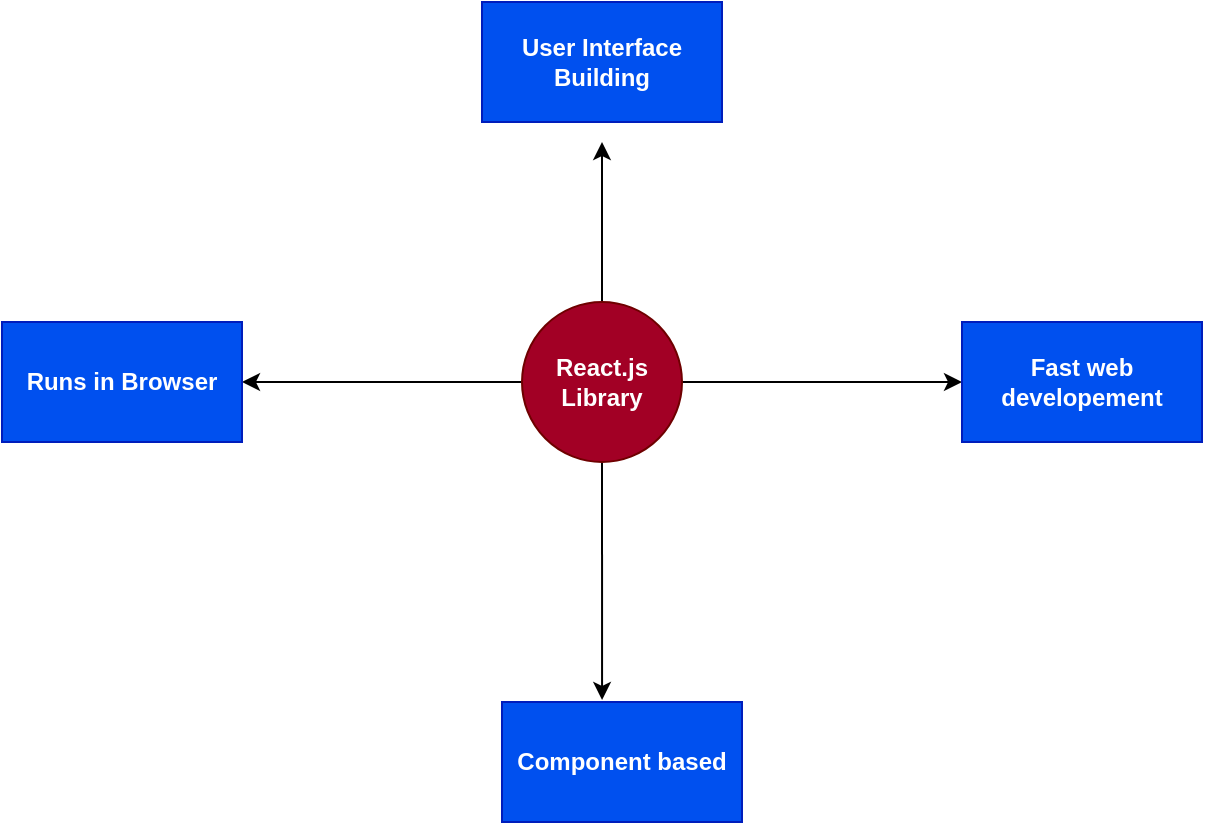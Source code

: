 <mxfile version="15.4.0" type="device" pages="13"><diagram id="KDd0pbdruwwjRHQ05ugI" name="Page-1"><mxGraphModel dx="1106" dy="807" grid="1" gridSize="10" guides="1" tooltips="1" connect="1" arrows="1" fold="1" page="1" pageScale="1" pageWidth="827" pageHeight="1169" math="0" shadow="0"><root><mxCell id="0"/><mxCell id="1" parent="0"/><mxCell id="zeAsCe_XEkBsMMPo-KfV-1" value="&lt;b&gt;User Interface Building&lt;/b&gt;" style="rounded=0;whiteSpace=wrap;html=1;fillColor=#0050ef;strokeColor=#001DBC;fontColor=#ffffff;" parent="1" vertex="1"><mxGeometry x="260" y="130" width="120" height="60" as="geometry"/></mxCell><mxCell id="zeAsCe_XEkBsMMPo-KfV-6" style="edgeStyle=orthogonalEdgeStyle;rounded=0;orthogonalLoop=1;jettySize=auto;html=1;" parent="1" source="zeAsCe_XEkBsMMPo-KfV-2" edge="1"><mxGeometry relative="1" as="geometry"><mxPoint x="320" y="200" as="targetPoint"/></mxGeometry></mxCell><mxCell id="zeAsCe_XEkBsMMPo-KfV-8" style="edgeStyle=orthogonalEdgeStyle;rounded=0;orthogonalLoop=1;jettySize=auto;html=1;entryX=0.417;entryY=-0.017;entryDx=0;entryDy=0;entryPerimeter=0;" parent="1" source="zeAsCe_XEkBsMMPo-KfV-2" target="zeAsCe_XEkBsMMPo-KfV-4" edge="1"><mxGeometry relative="1" as="geometry"/></mxCell><mxCell id="zeAsCe_XEkBsMMPo-KfV-11" style="edgeStyle=orthogonalEdgeStyle;rounded=0;orthogonalLoop=1;jettySize=auto;html=1;entryX=1;entryY=0.5;entryDx=0;entryDy=0;" parent="1" source="zeAsCe_XEkBsMMPo-KfV-2" target="zeAsCe_XEkBsMMPo-KfV-5" edge="1"><mxGeometry relative="1" as="geometry"/></mxCell><mxCell id="zeAsCe_XEkBsMMPo-KfV-12" style="edgeStyle=orthogonalEdgeStyle;rounded=0;orthogonalLoop=1;jettySize=auto;html=1;entryX=0;entryY=0.5;entryDx=0;entryDy=0;" parent="1" source="zeAsCe_XEkBsMMPo-KfV-2" target="zeAsCe_XEkBsMMPo-KfV-3" edge="1"><mxGeometry relative="1" as="geometry"/></mxCell><mxCell id="zeAsCe_XEkBsMMPo-KfV-2" value="&lt;b&gt;React.js&lt;br&gt;Library&lt;/b&gt;" style="ellipse;whiteSpace=wrap;html=1;aspect=fixed;fillColor=#a20025;strokeColor=#6F0000;fontColor=#ffffff;" parent="1" vertex="1"><mxGeometry x="280" y="280" width="80" height="80" as="geometry"/></mxCell><mxCell id="zeAsCe_XEkBsMMPo-KfV-3" value="&lt;b&gt;Fast web developement&lt;/b&gt;" style="rounded=0;whiteSpace=wrap;html=1;fillColor=#0050ef;strokeColor=#001DBC;fontColor=#ffffff;" parent="1" vertex="1"><mxGeometry x="500" y="290" width="120" height="60" as="geometry"/></mxCell><mxCell id="zeAsCe_XEkBsMMPo-KfV-4" value="&lt;b&gt;Component based&lt;/b&gt;" style="rounded=0;whiteSpace=wrap;html=1;fillColor=#0050ef;strokeColor=#001DBC;fontColor=#ffffff;" parent="1" vertex="1"><mxGeometry x="270" y="480" width="120" height="60" as="geometry"/></mxCell><mxCell id="zeAsCe_XEkBsMMPo-KfV-5" value="&lt;b&gt;Runs in Browser&lt;/b&gt;" style="rounded=0;whiteSpace=wrap;html=1;fillColor=#0050ef;strokeColor=#001DBC;fontColor=#ffffff;" parent="1" vertex="1"><mxGeometry x="20" y="290" width="120" height="60" as="geometry"/></mxCell></root></mxGraphModel></diagram><diagram id="pUK0narLMAM2C-4yJ4_q" name="Page-2"><mxGraphModel dx="1933" dy="820" grid="1" gridSize="10" guides="1" tooltips="1" connect="1" arrows="1" fold="1" page="1" pageScale="1" pageWidth="827" pageHeight="1169" math="0" shadow="0"><root><mxCell id="XUAqyrLT5LOT-2_FLUO2-0"/><mxCell id="XUAqyrLT5LOT-2_FLUO2-1" parent="XUAqyrLT5LOT-2_FLUO2-0"/><mxCell id="XUAqyrLT5LOT-2_FLUO2-7" style="edgeStyle=orthogonalEdgeStyle;rounded=0;orthogonalLoop=1;jettySize=auto;html=1;" parent="XUAqyrLT5LOT-2_FLUO2-1" source="XUAqyrLT5LOT-2_FLUO2-2" edge="1"><mxGeometry relative="1" as="geometry"><mxPoint x="250" y="230" as="targetPoint"/></mxGeometry></mxCell><mxCell id="XUAqyrLT5LOT-2_FLUO2-2" value="React Component" style="ellipse;whiteSpace=wrap;html=1;aspect=fixed;fillColor=#a20025;strokeColor=#6F0000;fontColor=#ffffff;" parent="XUAqyrLT5LOT-2_FLUO2-1" vertex="1"><mxGeometry x="90" y="190" width="80" height="80" as="geometry"/></mxCell><mxCell id="XUAqyrLT5LOT-2_FLUO2-3" value="Reusable Code" style="rounded=0;whiteSpace=wrap;html=1;fillColor=#0050ef;strokeColor=#001DBC;fontColor=#ffffff;" parent="XUAqyrLT5LOT-2_FLUO2-1" vertex="1"><mxGeometry x="260" y="130" width="120" height="60" as="geometry"/></mxCell><mxCell id="XUAqyrLT5LOT-2_FLUO2-4" value="Easy to Debug and manage" style="rounded=0;whiteSpace=wrap;html=1;fillColor=#0050ef;strokeColor=#001DBC;fontColor=#ffffff;" parent="XUAqyrLT5LOT-2_FLUO2-1" vertex="1"><mxGeometry x="260" y="250" width="120" height="60" as="geometry"/></mxCell><mxCell id="XUAqyrLT5LOT-2_FLUO2-6" value="One component for one task" style="rounded=0;whiteSpace=wrap;html=1;fillColor=#0050ef;strokeColor=#001DBC;fontColor=#ffffff;" parent="XUAqyrLT5LOT-2_FLUO2-1" vertex="1"><mxGeometry x="260" y="190" width="120" height="60" as="geometry"/></mxCell><mxCell id="XUAqyrLT5LOT-2_FLUO2-8" value="&lt;font style=&quot;font-size: 16px&quot;&gt;&lt;b&gt;Components ?&lt;/b&gt;&lt;/font&gt;" style="text;html=1;align=center;verticalAlign=middle;resizable=0;points=[];autosize=1;" parent="XUAqyrLT5LOT-2_FLUO2-1" vertex="1"><mxGeometry x="335" y="370" width="130" height="20" as="geometry"/></mxCell><mxCell id="XUAqyrLT5LOT-2_FLUO2-10" value="" style="rounded=0;whiteSpace=wrap;html=1;fillColor=#f5f5f5;strokeColor=#666666;fontColor=#333333;" parent="XUAqyrLT5LOT-2_FLUO2-1" vertex="1"><mxGeometry x="120" y="410" width="580" height="320" as="geometry"/></mxCell><mxCell id="XUAqyrLT5LOT-2_FLUO2-11" value="Header Component" style="rounded=0;whiteSpace=wrap;html=1;fillColor=#a20025;strokeColor=#6F0000;fontColor=#ffffff;" parent="XUAqyrLT5LOT-2_FLUO2-1" vertex="1"><mxGeometry x="130" y="430" width="560" height="30" as="geometry"/></mxCell><mxCell id="XUAqyrLT5LOT-2_FLUO2-12" value="Side Bar Component" style="rounded=0;whiteSpace=wrap;html=1;fillColor=#0050ef;strokeColor=#001DBC;fontColor=#ffffff;" parent="XUAqyrLT5LOT-2_FLUO2-1" vertex="1"><mxGeometry x="130" y="480" width="70" height="170" as="geometry"/></mxCell><mxCell id="XUAqyrLT5LOT-2_FLUO2-13" value="Footer Component" style="rounded=0;whiteSpace=wrap;html=1;fillColor=#a20025;strokeColor=#6F0000;fontColor=#ffffff;" parent="XUAqyrLT5LOT-2_FLUO2-1" vertex="1"><mxGeometry x="130" y="670" width="560" height="40" as="geometry"/></mxCell><mxCell id="e4VjsDc1kXuFMKEbWE5w-0" value="Content Component" style="rounded=0;whiteSpace=wrap;html=1;fillColor=#0050ef;strokeColor=#001DBC;fontColor=#ffffff;" parent="XUAqyrLT5LOT-2_FLUO2-1" vertex="1"><mxGeometry x="220" y="480" width="470" height="170" as="geometry"/></mxCell><mxCell id="e4VjsDc1kXuFMKEbWE5w-3" style="edgeStyle=orthogonalEdgeStyle;rounded=0;orthogonalLoop=1;jettySize=auto;html=1;" parent="XUAqyrLT5LOT-2_FLUO2-1" source="e4VjsDc1kXuFMKEbWE5w-1" edge="1"><mxGeometry relative="1" as="geometry"><mxPoint x="110" y="470" as="targetPoint"/></mxGeometry></mxCell><mxCell id="e4VjsDc1kXuFMKEbWE5w-1" value="Web Page" style="text;html=1;align=center;verticalAlign=middle;resizable=0;points=[];autosize=1;" parent="XUAqyrLT5LOT-2_FLUO2-1" vertex="1"><mxGeometry x="-5" y="460" width="70" height="20" as="geometry"/></mxCell></root></mxGraphModel></diagram><diagram id="r05Rn20q4bxLSeCNrBZf" name="Page-3"><mxGraphModel dx="1106" dy="820" grid="1" gridSize="10" guides="1" tooltips="1" connect="1" arrows="1" fold="1" page="1" pageScale="1" pageWidth="827" pageHeight="1169" math="0" shadow="0"><root><mxCell id="8u3eZvPJsnnSgI_h0a88-0"/><mxCell id="8u3eZvPJsnnSgI_h0a88-1" parent="8u3eZvPJsnnSgI_h0a88-0"/><mxCell id="8u3eZvPJsnnSgI_h0a88-7" style="edgeStyle=orthogonalEdgeStyle;rounded=0;orthogonalLoop=1;jettySize=auto;html=1;entryX=0.056;entryY=0;entryDx=0;entryDy=0;entryPerimeter=0;" parent="8u3eZvPJsnnSgI_h0a88-1" source="8u3eZvPJsnnSgI_h0a88-2" target="8u3eZvPJsnnSgI_h0a88-5" edge="1"><mxGeometry relative="1" as="geometry"/></mxCell><mxCell id="8u3eZvPJsnnSgI_h0a88-2" value="Person&lt;br&gt;Name: MAX&lt;br&gt;AGE: 28" style="rounded=0;whiteSpace=wrap;html=1;fillColor=#0050ef;strokeColor=#001DBC;fontColor=#ffffff;" parent="8u3eZvPJsnnSgI_h0a88-1" vertex="1"><mxGeometry x="120" y="190" width="120" height="60" as="geometry"/></mxCell><mxCell id="8u3eZvPJsnnSgI_h0a88-8" style="edgeStyle=orthogonalEdgeStyle;rounded=0;orthogonalLoop=1;jettySize=auto;html=1;entryX=0.372;entryY=-0.033;entryDx=0;entryDy=0;entryPerimeter=0;" parent="8u3eZvPJsnnSgI_h0a88-1" source="8u3eZvPJsnnSgI_h0a88-3" target="8u3eZvPJsnnSgI_h0a88-5" edge="1"><mxGeometry relative="1" as="geometry"/></mxCell><mxCell id="8u3eZvPJsnnSgI_h0a88-3" value="Person&lt;br&gt;Name: MANU&lt;br&gt;AGE: 29" style="rounded=0;whiteSpace=wrap;html=1;fillColor=#0050ef;strokeColor=#001DBC;fontColor=#ffffff;" parent="8u3eZvPJsnnSgI_h0a88-1" vertex="1"><mxGeometry x="330" y="190" width="120" height="60" as="geometry"/></mxCell><mxCell id="8u3eZvPJsnnSgI_h0a88-9" style="edgeStyle=orthogonalEdgeStyle;rounded=0;orthogonalLoop=1;jettySize=auto;html=1;entryX=1;entryY=0.75;entryDx=0;entryDy=0;" parent="8u3eZvPJsnnSgI_h0a88-1" source="8u3eZvPJsnnSgI_h0a88-4" target="8u3eZvPJsnnSgI_h0a88-5" edge="1"><mxGeometry relative="1" as="geometry"/></mxCell><mxCell id="8u3eZvPJsnnSgI_h0a88-4" value="Person&lt;br&gt;Name: MIN&lt;br&gt;AGE: 30" style="rounded=0;whiteSpace=wrap;html=1;fillColor=#0050ef;strokeColor=#001DBC;fontColor=#ffffff;" parent="8u3eZvPJsnnSgI_h0a88-1" vertex="1"><mxGeometry x="520" y="190" width="120" height="60" as="geometry"/></mxCell><mxCell id="8u3eZvPJsnnSgI_h0a88-5" value="&lt;p style=&quot;margin: 0px ; margin-top: 6px ; text-align: center&quot;&gt;&lt;b&gt;Component&lt;/b&gt;&lt;/p&gt;&lt;hr&gt;&lt;p style=&quot;margin: 0px ; margin-left: 8px&quot;&gt;+ Name&lt;br&gt;+ AGE&lt;/p&gt;" style="align=left;overflow=fill;html=1;dropTarget=0;fillColor=#f8cecc;strokeColor=#b85450;" parent="8u3eZvPJsnnSgI_h0a88-1" vertex="1"><mxGeometry x="280" y="390" width="180" height="90" as="geometry"/></mxCell><mxCell id="8u3eZvPJsnnSgI_h0a88-6" value="" style="shape=component;jettyWidth=8;jettyHeight=4;" parent="8u3eZvPJsnnSgI_h0a88-5" vertex="1"><mxGeometry x="1" width="20" height="20" relative="1" as="geometry"><mxPoint x="-24" y="4" as="offset"/></mxGeometry></mxCell><mxCell id="8u3eZvPJsnnSgI_h0a88-10" value="&lt;font style=&quot;font-size: 14px&quot;&gt;In HTML we have to write multiple line of code to create muplitple person UI.&lt;br&gt;&amp;nbsp;Through React UI component it will be reusable and less code.&lt;/font&gt;" style="text;html=1;align=center;verticalAlign=middle;resizable=0;points=[];autosize=1;" parent="8u3eZvPJsnnSgI_h0a88-1" vertex="1"><mxGeometry x="95" y="555" width="490" height="40" as="geometry"/></mxCell></root></mxGraphModel></diagram><diagram id="a7ZG35o_TB2_f8VSrs4b" name="Page-4"><mxGraphModel dx="1106" dy="820" grid="1" gridSize="10" guides="1" tooltips="1" connect="1" arrows="1" fold="1" page="1" pageScale="1" pageWidth="827" pageHeight="1169" math="0" shadow="0"><root><mxCell id="of6Kod8Cfn58fdlFaGx6-0"/><mxCell id="of6Kod8Cfn58fdlFaGx6-1" parent="of6Kod8Cfn58fdlFaGx6-0"/><mxCell id="l07Qa2oL3CRKX9nVdB1W-0" value="&lt;font style=&quot;font-size: 20px&quot;&gt;&lt;b&gt;Why React ?&lt;/b&gt;&lt;/font&gt;" style="text;html=1;align=center;verticalAlign=middle;resizable=0;points=[];autosize=1;" parent="of6Kod8Cfn58fdlFaGx6-1" vertex="1"><mxGeometry x="140" y="130" width="140" height="20" as="geometry"/></mxCell><mxCell id="l07Qa2oL3CRKX9nVdB1W-1" value="&lt;font style=&quot;font-size: 15px&quot;&gt;UI State becomes hard to handle in basic javascript in a large application&lt;/font&gt;" style="rounded=0;whiteSpace=wrap;html=1;fillColor=#0050ef;strokeColor=#001DBC;fontColor=#ffffff;" parent="of6Kod8Cfn58fdlFaGx6-1" vertex="1"><mxGeometry x="130" y="210" width="550" height="60" as="geometry"/></mxCell><mxCell id="l07Qa2oL3CRKX9nVdB1W-2" value="&lt;span style=&quot;font-size: 15px&quot;&gt;Focus on business logic, not on preventing the app from exploding. larger community&lt;/span&gt;" style="rounded=0;whiteSpace=wrap;html=1;fillColor=#0050ef;strokeColor=#001DBC;fontColor=#ffffff;" parent="of6Kod8Cfn58fdlFaGx6-1" vertex="1"><mxGeometry x="130" y="340" width="550" height="60" as="geometry"/></mxCell><mxCell id="l07Qa2oL3CRKX9nVdB1W-3" value="&lt;span style=&quot;font-size: 15px&quot;&gt;Better Performance, active community and huge ecosystem&amp;nbsp;&lt;/span&gt;" style="rounded=0;whiteSpace=wrap;html=1;fillColor=#0050ef;strokeColor=#001DBC;fontColor=#ffffff;" parent="of6Kod8Cfn58fdlFaGx6-1" vertex="1"><mxGeometry x="130" y="470" width="550" height="60" as="geometry"/></mxCell></root></mxGraphModel></diagram><diagram id="cCVR7R8A9_1zX2K4dpQP" name="Page-5"><mxGraphModel dx="1106" dy="820" grid="1" gridSize="10" guides="1" tooltips="1" connect="1" arrows="1" fold="1" page="1" pageScale="1" pageWidth="827" pageHeight="1169" math="0" shadow="0"><root><mxCell id="W7CgnZYt0yB2dMhbttIr-0"/><mxCell id="W7CgnZYt0yB2dMhbttIr-1" parent="W7CgnZYt0yB2dMhbttIr-0"/><mxCell id="W7CgnZYt0yB2dMhbttIr-10" style="edgeStyle=orthogonalEdgeStyle;rounded=0;orthogonalLoop=1;jettySize=auto;html=1;" parent="W7CgnZYt0yB2dMhbttIr-1" source="W7CgnZYt0yB2dMhbttIr-2" edge="1"><mxGeometry relative="1" as="geometry"><mxPoint x="240" y="190" as="targetPoint"/></mxGeometry></mxCell><mxCell id="W7CgnZYt0yB2dMhbttIr-2" value="Getting Started" style="ellipse;whiteSpace=wrap;html=1;fillColor=#0050ef;strokeColor=#001DBC;fontColor=#ffffff;" parent="W7CgnZYt0yB2dMhbttIr-1" vertex="1"><mxGeometry x="70" y="150" width="120" height="80" as="geometry"/></mxCell><mxCell id="W7CgnZYt0yB2dMhbttIr-11" style="edgeStyle=orthogonalEdgeStyle;rounded=0;orthogonalLoop=1;jettySize=auto;html=1;" parent="W7CgnZYt0yB2dMhbttIr-1" source="W7CgnZYt0yB2dMhbttIr-3" edge="1"><mxGeometry relative="1" as="geometry"><mxPoint x="410" y="190" as="targetPoint"/></mxGeometry></mxCell><mxCell id="W7CgnZYt0yB2dMhbttIr-3" value="The Basics" style="ellipse;whiteSpace=wrap;html=1;fillColor=#0050ef;strokeColor=#001DBC;fontColor=#ffffff;" parent="W7CgnZYt0yB2dMhbttIr-1" vertex="1"><mxGeometry x="250" y="150" width="120" height="80" as="geometry"/></mxCell><mxCell id="W7CgnZYt0yB2dMhbttIr-12" style="edgeStyle=orthogonalEdgeStyle;rounded=0;orthogonalLoop=1;jettySize=auto;html=1;entryX=0;entryY=0.5;entryDx=0;entryDy=0;" parent="W7CgnZYt0yB2dMhbttIr-1" source="W7CgnZYt0yB2dMhbttIr-4" target="W7CgnZYt0yB2dMhbttIr-5" edge="1"><mxGeometry relative="1" as="geometry"/></mxCell><mxCell id="W7CgnZYt0yB2dMhbttIr-4" value="Debugging" style="ellipse;whiteSpace=wrap;html=1;fillColor=#0050ef;strokeColor=#001DBC;fontColor=#ffffff;" parent="W7CgnZYt0yB2dMhbttIr-1" vertex="1"><mxGeometry x="414" y="150" width="120" height="80" as="geometry"/></mxCell><mxCell id="W7CgnZYt0yB2dMhbttIr-13" style="edgeStyle=orthogonalEdgeStyle;rounded=0;orthogonalLoop=1;jettySize=auto;html=1;entryX=0.408;entryY=-0.037;entryDx=0;entryDy=0;entryPerimeter=0;" parent="W7CgnZYt0yB2dMhbttIr-1" source="W7CgnZYt0yB2dMhbttIr-5" target="W7CgnZYt0yB2dMhbttIr-6" edge="1"><mxGeometry relative="1" as="geometry"/></mxCell><mxCell id="W7CgnZYt0yB2dMhbttIr-5" value="Styling" style="ellipse;whiteSpace=wrap;html=1;fillColor=#0050ef;strokeColor=#001DBC;fontColor=#ffffff;" parent="W7CgnZYt0yB2dMhbttIr-1" vertex="1"><mxGeometry x="570" y="150" width="120" height="80" as="geometry"/></mxCell><mxCell id="W7CgnZYt0yB2dMhbttIr-14" style="edgeStyle=orthogonalEdgeStyle;rounded=0;orthogonalLoop=1;jettySize=auto;html=1;entryX=0.983;entryY=0.375;entryDx=0;entryDy=0;entryPerimeter=0;" parent="W7CgnZYt0yB2dMhbttIr-1" source="W7CgnZYt0yB2dMhbttIr-6" target="W7CgnZYt0yB2dMhbttIr-7" edge="1"><mxGeometry relative="1" as="geometry"/></mxCell><mxCell id="W7CgnZYt0yB2dMhbttIr-6" value="Component deep diving (communication)" style="ellipse;whiteSpace=wrap;html=1;fillColor=#0050ef;strokeColor=#001DBC;fontColor=#ffffff;" parent="W7CgnZYt0yB2dMhbttIr-1" vertex="1"><mxGeometry x="580" y="300" width="120" height="80" as="geometry"/></mxCell><mxCell id="W7CgnZYt0yB2dMhbttIr-15" style="edgeStyle=orthogonalEdgeStyle;rounded=0;orthogonalLoop=1;jettySize=auto;html=1;entryX=1;entryY=0.5;entryDx=0;entryDy=0;" parent="W7CgnZYt0yB2dMhbttIr-1" source="W7CgnZYt0yB2dMhbttIr-7" target="W7CgnZYt0yB2dMhbttIr-8" edge="1"><mxGeometry relative="1" as="geometry"/></mxCell><mxCell id="W7CgnZYt0yB2dMhbttIr-7" value="HTTP Requests" style="ellipse;whiteSpace=wrap;html=1;fillColor=#0050ef;strokeColor=#001DBC;fontColor=#ffffff;" parent="W7CgnZYt0yB2dMhbttIr-1" vertex="1"><mxGeometry x="410" y="310" width="120" height="80" as="geometry"/></mxCell><mxCell id="W7CgnZYt0yB2dMhbttIr-18" style="edgeStyle=orthogonalEdgeStyle;rounded=0;orthogonalLoop=1;jettySize=auto;html=1;entryX=1;entryY=0.5;entryDx=0;entryDy=0;" parent="W7CgnZYt0yB2dMhbttIr-1" source="W7CgnZYt0yB2dMhbttIr-8" target="W7CgnZYt0yB2dMhbttIr-9" edge="1"><mxGeometry relative="1" as="geometry"/></mxCell><mxCell id="W7CgnZYt0yB2dMhbttIr-8" value="Routing" style="ellipse;whiteSpace=wrap;html=1;fillColor=#0050ef;strokeColor=#001DBC;fontColor=#ffffff;" parent="W7CgnZYt0yB2dMhbttIr-1" vertex="1"><mxGeometry x="250" y="310" width="120" height="80" as="geometry"/></mxCell><mxCell id="W7CgnZYt0yB2dMhbttIr-20" style="edgeStyle=orthogonalEdgeStyle;rounded=0;orthogonalLoop=1;jettySize=auto;html=1;entryX=0.5;entryY=0;entryDx=0;entryDy=0;" parent="W7CgnZYt0yB2dMhbttIr-1" source="W7CgnZYt0yB2dMhbttIr-9" target="W7CgnZYt0yB2dMhbttIr-19" edge="1"><mxGeometry relative="1" as="geometry"/></mxCell><mxCell id="W7CgnZYt0yB2dMhbttIr-9" value="Forms and validations" style="ellipse;whiteSpace=wrap;html=1;fillColor=#0050ef;strokeColor=#001DBC;fontColor=#ffffff;" parent="W7CgnZYt0yB2dMhbttIr-1" vertex="1"><mxGeometry x="40" y="310" width="150" height="80" as="geometry"/></mxCell><mxCell id="W7CgnZYt0yB2dMhbttIr-17" value="&lt;b&gt;&lt;font style=&quot;font-size: 20px&quot;&gt;React Training Concept&lt;/font&gt;&lt;/b&gt;" style="text;html=1;align=center;verticalAlign=middle;resizable=0;points=[];autosize=1;" parent="W7CgnZYt0yB2dMhbttIr-1" vertex="1"><mxGeometry x="190" y="50" width="240" height="20" as="geometry"/></mxCell><mxCell id="W7CgnZYt0yB2dMhbttIr-19" value="Redux" style="ellipse;whiteSpace=wrap;html=1;fillColor=#0050ef;strokeColor=#001DBC;fontColor=#ffffff;" parent="W7CgnZYt0yB2dMhbttIr-1" vertex="1"><mxGeometry x="55" y="430" width="120" height="80" as="geometry"/></mxCell></root></mxGraphModel></diagram><diagram id="mQrCY7R7o-yKQwIr9ZrS" name="Page-6"><mxGraphModel dx="1106" dy="820" grid="1" gridSize="10" guides="1" tooltips="1" connect="1" arrows="1" fold="1" page="1" pageScale="1" pageWidth="827" pageHeight="1169" math="0" shadow="0"><root><mxCell id="JOhiKDjEPDl6JDenvD0W-0"/><mxCell id="JOhiKDjEPDl6JDenvD0W-1" parent="JOhiKDjEPDl6JDenvD0W-0"/><mxCell id="JOhiKDjEPDl6JDenvD0W-10" style="edgeStyle=orthogonalEdgeStyle;rounded=0;orthogonalLoop=1;jettySize=auto;html=1;" edge="1" parent="JOhiKDjEPDl6JDenvD0W-1" source="JOhiKDjEPDl6JDenvD0W-2"><mxGeometry relative="1" as="geometry"><mxPoint x="180" y="550" as="targetPoint"/></mxGeometry></mxCell><mxCell id="JOhiKDjEPDl6JDenvD0W-2" value="Next Gen Concepts" style="rounded=0;whiteSpace=wrap;html=1;fillColor=#0050ef;strokeColor=#001DBC;fontColor=#ffffff;" vertex="1" parent="JOhiKDjEPDl6JDenvD0W-1"><mxGeometry x="100" y="80" width="160" height="60" as="geometry"/></mxCell><mxCell id="JOhiKDjEPDl6JDenvD0W-3" value="Module - Import and export" style="rounded=0;whiteSpace=wrap;html=1;fillColor=#0050ef;strokeColor=#001DBC;fontColor=#ffffff;" vertex="1" parent="JOhiKDjEPDl6JDenvD0W-1"><mxGeometry x="200" y="170" width="290" height="30" as="geometry"/></mxCell><mxCell id="JOhiKDjEPDl6JDenvD0W-4" value="Let and Const" style="rounded=0;whiteSpace=wrap;html=1;fillColor=#0050ef;strokeColor=#001DBC;fontColor=#ffffff;" vertex="1" parent="JOhiKDjEPDl6JDenvD0W-1"><mxGeometry x="200" y="220" width="290" height="30" as="geometry"/></mxCell><mxCell id="JOhiKDjEPDl6JDenvD0W-5" value="Arrow Function" style="rounded=0;whiteSpace=wrap;html=1;fillColor=#0050ef;strokeColor=#001DBC;fontColor=#ffffff;" vertex="1" parent="JOhiKDjEPDl6JDenvD0W-1"><mxGeometry x="200" y="270" width="290" height="30" as="geometry"/></mxCell><mxCell id="JOhiKDjEPDl6JDenvD0W-6" value="Classes" style="rounded=0;whiteSpace=wrap;html=1;fillColor=#0050ef;strokeColor=#001DBC;fontColor=#ffffff;" vertex="1" parent="JOhiKDjEPDl6JDenvD0W-1"><mxGeometry x="200" y="330" width="290" height="30" as="geometry"/></mxCell><mxCell id="JOhiKDjEPDl6JDenvD0W-7" value="Spread and Rest Operators - ..." style="rounded=0;whiteSpace=wrap;html=1;fillColor=#0050ef;strokeColor=#001DBC;fontColor=#ffffff;" vertex="1" parent="JOhiKDjEPDl6JDenvD0W-1"><mxGeometry x="200" y="390" width="290" height="30" as="geometry"/></mxCell><mxCell id="JOhiKDjEPDl6JDenvD0W-8" value="Destructuring" style="rounded=0;whiteSpace=wrap;html=1;fillColor=#0050ef;strokeColor=#001DBC;fontColor=#ffffff;" vertex="1" parent="JOhiKDjEPDl6JDenvD0W-1"><mxGeometry x="200" y="440" width="290" height="30" as="geometry"/></mxCell><mxCell id="JOhiKDjEPDl6JDenvD0W-9" value="Reference and primitive data types" style="rounded=0;whiteSpace=wrap;html=1;fillColor=#0050ef;strokeColor=#001DBC;fontColor=#ffffff;" vertex="1" parent="JOhiKDjEPDl6JDenvD0W-1"><mxGeometry x="200" y="500" width="290" height="30" as="geometry"/></mxCell></root></mxGraphModel></diagram><diagram id="MNB2ht7cfMTMhWWLPCLf" name="Page-7"><mxGraphModel dx="1106" dy="820" grid="1" gridSize="10" guides="1" tooltips="1" connect="1" arrows="1" fold="1" page="1" pageScale="1" pageWidth="827" pageHeight="1169" math="0" shadow="0"><root><mxCell id="wLMW-IBoBCFxHCGCjfjl-0"/><mxCell id="wLMW-IBoBCFxHCGCjfjl-1" parent="wLMW-IBoBCFxHCGCjfjl-0"/><mxCell id="wLMW-IBoBCFxHCGCjfjl-2" value="&lt;font style=&quot;font-size: 17px&quot;&gt;&lt;b&gt;Build Workflow&lt;/b&gt;&lt;/font&gt;" style="rounded=0;whiteSpace=wrap;html=1;fillColor=#a20025;strokeColor=#6F0000;fontColor=#ffffff;" vertex="1" parent="wLMW-IBoBCFxHCGCjfjl-1"><mxGeometry x="220" y="80" width="330" height="60" as="geometry"/></mxCell><mxCell id="wLMW-IBoBCFxHCGCjfjl-3" value="Why ?" style="rounded=0;whiteSpace=wrap;html=1;direction=south;fillColor=#008a00;strokeColor=#005700;fontColor=#ffffff;" vertex="1" parent="wLMW-IBoBCFxHCGCjfjl-1"><mxGeometry x="160" y="170" width="60" height="170" as="geometry"/></mxCell><mxCell id="wLMW-IBoBCFxHCGCjfjl-4" value="How ?" style="rounded=0;whiteSpace=wrap;html=1;direction=south;fillColor=#0050ef;strokeColor=#001DBC;fontColor=#ffffff;" vertex="1" parent="wLMW-IBoBCFxHCGCjfjl-1"><mxGeometry x="160" y="350" width="60" height="240" as="geometry"/></mxCell><mxCell id="wLMW-IBoBCFxHCGCjfjl-5" value="Optimizing Code" style="rounded=0;whiteSpace=wrap;html=1;fillColor=#008a00;strokeColor=#005700;fontColor=#ffffff;" vertex="1" parent="wLMW-IBoBCFxHCGCjfjl-1"><mxGeometry x="240" y="170" width="400" height="40" as="geometry"/></mxCell><mxCell id="wLMW-IBoBCFxHCGCjfjl-6" value="Using Next gen Features" style="rounded=0;whiteSpace=wrap;html=1;fillColor=#008a00;strokeColor=#005700;fontColor=#ffffff;" vertex="1" parent="wLMW-IBoBCFxHCGCjfjl-1"><mxGeometry x="240" y="235" width="400" height="40" as="geometry"/></mxCell><mxCell id="wLMW-IBoBCFxHCGCjfjl-7" value="More productivity" style="rounded=0;whiteSpace=wrap;html=1;fillColor=#008a00;strokeColor=#005700;fontColor=#ffffff;" vertex="1" parent="wLMW-IBoBCFxHCGCjfjl-1"><mxGeometry x="240" y="300" width="400" height="40" as="geometry"/></mxCell><mxCell id="wLMW-IBoBCFxHCGCjfjl-8" value="Use Dependency management tool - NPM" style="rounded=0;whiteSpace=wrap;html=1;fillColor=#0050ef;strokeColor=#001DBC;fontColor=#ffffff;" vertex="1" parent="wLMW-IBoBCFxHCGCjfjl-1"><mxGeometry x="240" y="360" width="400" height="40" as="geometry"/></mxCell><mxCell id="wLMW-IBoBCFxHCGCjfjl-9" value="Bundler tool - webpack" style="rounded=0;whiteSpace=wrap;html=1;fillColor=#0050ef;strokeColor=#001DBC;fontColor=#ffffff;" vertex="1" parent="wLMW-IBoBCFxHCGCjfjl-1"><mxGeometry x="240" y="420" width="400" height="40" as="geometry"/></mxCell><mxCell id="wLMW-IBoBCFxHCGCjfjl-10" value="Use compiler - for next gen features support - Babel" style="rounded=0;whiteSpace=wrap;html=1;fillColor=#0050ef;strokeColor=#001DBC;fontColor=#ffffff;" vertex="1" parent="wLMW-IBoBCFxHCGCjfjl-1"><mxGeometry x="240" y="480" width="400" height="40" as="geometry"/></mxCell><mxCell id="wLMW-IBoBCFxHCGCjfjl-11" value="Use a development server" style="rounded=0;whiteSpace=wrap;html=1;fillColor=#0050ef;strokeColor=#001DBC;fontColor=#ffffff;" vertex="1" parent="wLMW-IBoBCFxHCGCjfjl-1"><mxGeometry x="240" y="540" width="400" height="40" as="geometry"/></mxCell></root></mxGraphModel></diagram><diagram id="7DccmS_arnDqLX-5EBRY" name="Page-8"><mxGraphModel dx="1106" dy="820" grid="1" gridSize="10" guides="1" tooltips="1" connect="1" arrows="1" fold="1" page="1" pageScale="1" pageWidth="827" pageHeight="1169" math="0" shadow="0"><root><mxCell id="0VbHTbM4akenwumBfNoD-0"/><mxCell id="0VbHTbM4akenwumBfNoD-1" parent="0VbHTbM4akenwumBfNoD-0"/><mxCell id="0VbHTbM4akenwumBfNoD-2" value="&lt;font style=&quot;font-size: 16px&quot;&gt;Create React App - create-react-app&amp;nbsp;&lt;/font&gt;" style="rounded=0;whiteSpace=wrap;html=1;fillColor=#0050ef;strokeColor=#001DBC;fontColor=#ffffff;" parent="0VbHTbM4akenwumBfNoD-1" vertex="1"><mxGeometry x="120" y="130" width="390" height="60" as="geometry"/></mxCell><mxCell id="0VbHTbM4akenwumBfNoD-3" value="&lt;font style=&quot;font-size: 16px&quot;&gt;Folder Structure&lt;/font&gt;" style="rounded=0;whiteSpace=wrap;html=1;fillColor=#0050ef;strokeColor=#001DBC;fontColor=#ffffff;" parent="0VbHTbM4akenwumBfNoD-1" vertex="1"><mxGeometry x="120" y="230" width="390" height="60" as="geometry"/></mxCell><mxCell id="0VbHTbM4akenwumBfNoD-4" value="&lt;font style=&quot;font-size: 16px&quot;&gt;Components Basics&lt;/font&gt;" style="rounded=0;whiteSpace=wrap;html=1;fillColor=#0050ef;strokeColor=#001DBC;fontColor=#ffffff;" parent="0VbHTbM4akenwumBfNoD-1" vertex="1"><mxGeometry x="120" y="340" width="390" height="60" as="geometry"/></mxCell><mxCell id="0VbHTbM4akenwumBfNoD-5" value="&lt;font style=&quot;font-size: 16px&quot;&gt;JSX&amp;nbsp; - Compile code to React.createElement()&lt;/font&gt;" style="rounded=0;whiteSpace=wrap;html=1;fillColor=#0050ef;strokeColor=#001DBC;fontColor=#ffffff;" parent="0VbHTbM4akenwumBfNoD-1" vertex="1"><mxGeometry x="120" y="450" width="390" height="60" as="geometry"/></mxCell><mxCell id="0VbHTbM4akenwumBfNoD-6" value="&lt;font style=&quot;font-size: 16px&quot;&gt;JSX -Restriction &lt;br&gt;Should have single root element&lt;br&gt;Can not use reserved word like class&lt;br&gt;&lt;/font&gt;" style="rounded=0;whiteSpace=wrap;html=1;fillColor=#0050ef;strokeColor=#001DBC;fontColor=#ffffff;" parent="0VbHTbM4akenwumBfNoD-1" vertex="1"><mxGeometry x="120" y="550" width="390" height="80" as="geometry"/></mxCell></root></mxGraphModel></diagram><diagram id="xfKF3s3Q-H1BmYRfF85i" name="Page-9"><mxGraphModel dx="1106" dy="820" grid="1" gridSize="10" guides="1" tooltips="1" connect="1" arrows="1" fold="1" page="1" pageScale="1" pageWidth="827" pageHeight="1169" math="0" shadow="0"><root><mxCell id="4YAP66TQZ98oFSCEydAs-0"/><mxCell id="4YAP66TQZ98oFSCEydAs-1" parent="4YAP66TQZ98oFSCEydAs-0"/><mxCell id="4YAP66TQZ98oFSCEydAs-5" style="edgeStyle=orthogonalEdgeStyle;rounded=0;orthogonalLoop=1;jettySize=auto;html=1;" parent="4YAP66TQZ98oFSCEydAs-1" source="4YAP66TQZ98oFSCEydAs-2" edge="1"><mxGeometry relative="1" as="geometry"><mxPoint x="260" y="200" as="targetPoint"/><Array as="points"><mxPoint x="370" y="170"/><mxPoint x="260" y="170"/></Array></mxGeometry></mxCell><mxCell id="4YAP66TQZ98oFSCEydAs-6" style="edgeStyle=orthogonalEdgeStyle;rounded=0;orthogonalLoop=1;jettySize=auto;html=1;" parent="4YAP66TQZ98oFSCEydAs-1" source="4YAP66TQZ98oFSCEydAs-2" edge="1"><mxGeometry relative="1" as="geometry"><mxPoint x="490" y="200" as="targetPoint"/></mxGeometry></mxCell><mxCell id="4YAP66TQZ98oFSCEydAs-2" value="React Components" style="rounded=0;whiteSpace=wrap;html=1;fillColor=#a20025;strokeColor=#6F0000;fontColor=#ffffff;" parent="4YAP66TQZ98oFSCEydAs-1" vertex="1"><mxGeometry x="240" y="80" width="260" height="60" as="geometry"/></mxCell><mxCell id="4YAP66TQZ98oFSCEydAs-3" value="Functional Component&lt;br&gt;const Person = () =&amp;gt; {return ()}" style="rounded=0;whiteSpace=wrap;html=1;fillColor=#0050ef;strokeColor=#001DBC;fontColor=#ffffff;" parent="4YAP66TQZ98oFSCEydAs-1" vertex="1"><mxGeometry x="80" y="210" width="260" height="60" as="geometry"/></mxCell><mxCell id="4YAP66TQZ98oFSCEydAs-4" value="Class Component&lt;br&gt;class Person extends Component{}" style="rounded=0;whiteSpace=wrap;html=1;fillColor=#0050ef;strokeColor=#001DBC;fontColor=#ffffff;" parent="4YAP66TQZ98oFSCEydAs-1" vertex="1"><mxGeometry x="440" y="210" width="260" height="60" as="geometry"/></mxCell><mxCell id="4YAP66TQZ98oFSCEydAs-7" value="&lt;b&gt;props&lt;/b&gt; - pass data through attributes externally" style="rounded=0;whiteSpace=wrap;html=1;fillColor=#0050ef;strokeColor=#001DBC;fontColor=#ffffff;" parent="4YAP66TQZ98oFSCEydAs-1" vertex="1"><mxGeometry x="100" y="370" width="120" height="60" as="geometry"/></mxCell><mxCell id="4YAP66TQZ98oFSCEydAs-8" value="&lt;b&gt;state&lt;/b&gt; - used inside the component internally" style="rounded=0;whiteSpace=wrap;html=1;fillColor=#0050ef;strokeColor=#001DBC;fontColor=#ffffff;" parent="4YAP66TQZ98oFSCEydAs-1" vertex="1"><mxGeometry x="100" y="460" width="120" height="60" as="geometry"/></mxCell><mxCell id="k9h-qBhnd3A_kzK-JrJN-0" value="State Less component" style="rounded=0;whiteSpace=wrap;html=1;fillColor=#0050ef;strokeColor=#001DBC;fontColor=#ffffff;" vertex="1" parent="4YAP66TQZ98oFSCEydAs-1"><mxGeometry x="520" y="440" width="120" height="60" as="geometry"/></mxCell><mxCell id="k9h-qBhnd3A_kzK-JrJN-1" value="State Full component" style="rounded=0;whiteSpace=wrap;html=1;fillColor=#0050ef;strokeColor=#001DBC;fontColor=#ffffff;" vertex="1" parent="4YAP66TQZ98oFSCEydAs-1"><mxGeometry x="360" y="440" width="120" height="60" as="geometry"/></mxCell><mxCell id="k9h-qBhnd3A_kzK-JrJN-2" value="React Components" style="rounded=0;whiteSpace=wrap;html=1;fillColor=#a20025;strokeColor=#6F0000;fontColor=#ffffff;" vertex="1" parent="4YAP66TQZ98oFSCEydAs-1"><mxGeometry x="360" y="370" width="280" height="60" as="geometry"/></mxCell></root></mxGraphModel></diagram><diagram id="TBs3T4cbUGt5l-boYqni" name="Page-10"><mxGraphModel dx="1106" dy="820" grid="1" gridSize="10" guides="1" tooltips="1" connect="1" arrows="1" fold="1" page="1" pageScale="1" pageWidth="827" pageHeight="1169" math="0" shadow="0"><root><mxCell id="zfmLt_X6zxoX64vFCJty-0"/><mxCell id="zfmLt_X6zxoX64vFCJty-1" parent="zfmLt_X6zxoX64vFCJty-0"/><mxCell id="zfmLt_X6zxoX64vFCJty-5" style="edgeStyle=orthogonalEdgeStyle;rounded=0;orthogonalLoop=1;jettySize=auto;html=1;" parent="zfmLt_X6zxoX64vFCJty-1" source="zfmLt_X6zxoX64vFCJty-2" edge="1"><mxGeometry relative="1" as="geometry"><mxPoint x="160" y="210" as="targetPoint"/></mxGeometry></mxCell><mxCell id="zfmLt_X6zxoX64vFCJty-6" style="edgeStyle=orthogonalEdgeStyle;rounded=0;orthogonalLoop=1;jettySize=auto;html=1;" parent="zfmLt_X6zxoX64vFCJty-1" source="zfmLt_X6zxoX64vFCJty-2" edge="1"><mxGeometry relative="1" as="geometry"><mxPoint x="630" y="210" as="targetPoint"/></mxGeometry></mxCell><mxCell id="zfmLt_X6zxoX64vFCJty-2" value="State" style="rounded=0;whiteSpace=wrap;html=1;fillColor=#0050ef;strokeColor=#001DBC;fontColor=#ffffff;" parent="zfmLt_X6zxoX64vFCJty-1" vertex="1"><mxGeometry x="310" y="70" width="120" height="60" as="geometry"/></mxCell><mxCell id="zfmLt_X6zxoX64vFCJty-3" value="&lt;b&gt;Class compoenent&lt;/b&gt;&lt;br&gt;tradiional way&lt;br&gt;most of the exiting project uses class based component to work with state" style="rounded=0;whiteSpace=wrap;html=1;fillColor=#a20025;strokeColor=#6F0000;fontColor=#ffffff;" parent="zfmLt_X6zxoX64vFCJty-1" vertex="1"><mxGeometry x="40" y="220" width="290" height="140" as="geometry"/></mxCell><mxCell id="zfmLt_X6zxoX64vFCJty-4" value="&lt;b&gt;Funcational compoenent&lt;/b&gt;&lt;br&gt;you can work with state in new version of react library using react hooks&lt;br&gt;" style="rounded=0;whiteSpace=wrap;html=1;fillColor=#a20025;strokeColor=#6F0000;fontColor=#ffffff;" parent="zfmLt_X6zxoX64vFCJty-1" vertex="1"><mxGeometry x="380" y="220" width="510" height="140" as="geometry"/></mxCell><mxCell id="zfmLt_X6zxoX64vFCJty-7" value="&lt;b&gt;React Hooks: Some Public method provided by React to work with functional component. &lt;br&gt;like to use state in functional component&lt;/b&gt;" style="rounded=0;whiteSpace=wrap;html=1;fillColor=#0050ef;strokeColor=#001DBC;fontColor=#ffffff;" parent="zfmLt_X6zxoX64vFCJty-1" vertex="1"><mxGeometry x="125" y="450" width="655" height="60" as="geometry"/></mxCell></root></mxGraphModel></diagram><diagram id="zdGF4oRIhBcZsjvpYUJ9" name="Page-11"><mxGraphModel dx="1106" dy="820" grid="1" gridSize="10" guides="1" tooltips="1" connect="1" arrows="1" fold="1" page="1" pageScale="1" pageWidth="827" pageHeight="1169" math="0" shadow="0"><root><mxCell id="IF9Y8suzYRU_VMSZvR5H-0"/><mxCell id="IF9Y8suzYRU_VMSZvR5H-1" parent="IF9Y8suzYRU_VMSZvR5H-0"/><mxCell id="xSZlbZWAp7_wUMhhPrH1-6" style="edgeStyle=orthogonalEdgeStyle;rounded=0;orthogonalLoop=1;jettySize=auto;html=1;" edge="1" parent="IF9Y8suzYRU_VMSZvR5H-1" source="IF9Y8suzYRU_VMSZvR5H-2"><mxGeometry relative="1" as="geometry"><mxPoint x="140" y="160" as="targetPoint"/></mxGeometry></mxCell><mxCell id="xSZlbZWAp7_wUMhhPrH1-7" style="edgeStyle=orthogonalEdgeStyle;rounded=0;orthogonalLoop=1;jettySize=auto;html=1;" edge="1" parent="IF9Y8suzYRU_VMSZvR5H-1" source="IF9Y8suzYRU_VMSZvR5H-2"><mxGeometry relative="1" as="geometry"><mxPoint x="300" y="170" as="targetPoint"/></mxGeometry></mxCell><mxCell id="IF9Y8suzYRU_VMSZvR5H-2" value="Styling Component" style="rounded=0;whiteSpace=wrap;html=1;fillColor=#0050ef;strokeColor=#001DBC;fontColor=#ffffff;" parent="IF9Y8suzYRU_VMSZvR5H-1" vertex="1"><mxGeometry x="240" y="40" width="120" height="60" as="geometry"/></mxCell><mxCell id="xSZlbZWAp7_wUMhhPrH1-3" style="edgeStyle=orthogonalEdgeStyle;rounded=0;orthogonalLoop=1;jettySize=auto;html=1;" edge="1" parent="IF9Y8suzYRU_VMSZvR5H-1" source="IF9Y8suzYRU_VMSZvR5H-3"><mxGeometry relative="1" as="geometry"><mxPoint x="230" y="240" as="targetPoint"/></mxGeometry></mxCell><mxCell id="IF9Y8suzYRU_VMSZvR5H-3" value="Inline css - inline style&lt;br&gt;1. issue with sudo selectors, media queries&lt;br&gt;2. benifit, used for only the require component&lt;br&gt;scoped to component" style="rounded=0;whiteSpace=wrap;html=1;fillColor=#6a00ff;strokeColor=#3700CC;fontColor=#ffffff;" parent="IF9Y8suzYRU_VMSZvR5H-1" vertex="1"><mxGeometry x="60" y="175" width="120" height="130" as="geometry"/></mxCell><mxCell id="xSZlbZWAp7_wUMhhPrH1-4" style="edgeStyle=orthogonalEdgeStyle;rounded=0;orthogonalLoop=1;jettySize=auto;html=1;" edge="1" parent="IF9Y8suzYRU_VMSZvR5H-1" source="IF9Y8suzYRU_VMSZvR5H-4"><mxGeometry relative="1" as="geometry"><mxPoint x="430" y="237.5" as="targetPoint"/></mxGeometry></mxCell><mxCell id="IF9Y8suzYRU_VMSZvR5H-4" value="class css -&amp;nbsp;&lt;br&gt;1. we can use sudo selector and other effects&amp;nbsp;&lt;br&gt;2. issue - golbal css" style="rounded=0;whiteSpace=wrap;html=1;fillColor=#6a00ff;strokeColor=#3700CC;fontColor=#ffffff;" parent="IF9Y8suzYRU_VMSZvR5H-1" vertex="1"><mxGeometry x="240" y="175" width="150" height="125" as="geometry"/></mxCell><mxCell id="IF9Y8suzYRU_VMSZvR5H-6" value="&lt;b&gt;Radium&lt;/b&gt;&amp;nbsp;- third party module&lt;br&gt;Adding special effects like hover and media queries in inlline styles&lt;br&gt;benifit for local component based styles&lt;br&gt;we need to wrap render in styleroot compoenent for media queries and keyframes animations&lt;br&gt;scoped to component" style="rounded=0;whiteSpace=wrap;html=1;fillColor=#0050ef;strokeColor=#001DBC;fontColor=#ffffff;" parent="IF9Y8suzYRU_VMSZvR5H-1" vertex="1"><mxGeometry x="20" y="440" width="190" height="170" as="geometry"/></mxCell><mxCell id="IF9Y8suzYRU_VMSZvR5H-7" value="&lt;b&gt;Styling component&lt;br&gt;Library - third party library&lt;br&gt;inline css way&lt;br&gt;local to component&lt;br&gt;use template way to add css&lt;br&gt;it uses regular css syntax&lt;br&gt;&lt;/b&gt;scoped to component&lt;b&gt;&lt;br&gt;&lt;/b&gt;" style="rounded=0;whiteSpace=wrap;html=1;fillColor=#0050ef;strokeColor=#001DBC;fontColor=#ffffff;" parent="IF9Y8suzYRU_VMSZvR5H-1" vertex="1"><mxGeometry x="240" y="440" width="170" height="170" as="geometry"/></mxCell><mxCell id="xSZlbZWAp7_wUMhhPrH1-0" value="&lt;b&gt;CSS Modules&lt;br&gt;&lt;/b&gt;" style="rounded=0;whiteSpace=wrap;html=1;fillColor=#0050ef;strokeColor=#001DBC;fontColor=#ffffff;" vertex="1" parent="IF9Y8suzYRU_VMSZvR5H-1"><mxGeometry x="440" y="440" width="210" height="130" as="geometry"/></mxCell><mxCell id="xSZlbZWAp7_wUMhhPrH1-5" style="edgeStyle=orthogonalEdgeStyle;rounded=0;orthogonalLoop=1;jettySize=auto;html=1;" edge="1" parent="IF9Y8suzYRU_VMSZvR5H-1" source="xSZlbZWAp7_wUMhhPrH1-1"><mxGeometry relative="1" as="geometry"><mxPoint x="610" y="237.5" as="targetPoint"/></mxGeometry></mxCell><mxCell id="xSZlbZWAp7_wUMhhPrH1-1" value="Dynamic inline styles" style="whiteSpace=wrap;html=1;fillColor=#6a00ff;strokeColor=#3700CC;fontColor=#ffffff;" vertex="1" parent="IF9Y8suzYRU_VMSZvR5H-1"><mxGeometry x="440" y="207.5" width="120" height="60" as="geometry"/></mxCell><mxCell id="xSZlbZWAp7_wUMhhPrH1-2" value="Dynamic Class names" style="whiteSpace=wrap;html=1;fillColor=#6a00ff;strokeColor=#3700CC;fontColor=#ffffff;" vertex="1" parent="IF9Y8suzYRU_VMSZvR5H-1"><mxGeometry x="620" y="207.5" width="120" height="60" as="geometry"/></mxCell><mxCell id="xSZlbZWAp7_wUMhhPrH1-9" style="edgeStyle=orthogonalEdgeStyle;rounded=0;orthogonalLoop=1;jettySize=auto;html=1;" edge="1" parent="IF9Y8suzYRU_VMSZvR5H-1" source="xSZlbZWAp7_wUMhhPrH1-8"><mxGeometry relative="1" as="geometry"><mxPoint x="100" y="430" as="targetPoint"/></mxGeometry></mxCell><mxCell id="xSZlbZWAp7_wUMhhPrH1-10" style="edgeStyle=orthogonalEdgeStyle;rounded=0;orthogonalLoop=1;jettySize=auto;html=1;" edge="1" parent="IF9Y8suzYRU_VMSZvR5H-1" source="xSZlbZWAp7_wUMhhPrH1-8"><mxGeometry relative="1" as="geometry"><mxPoint x="315" y="430" as="targetPoint"/></mxGeometry></mxCell><mxCell id="xSZlbZWAp7_wUMhhPrH1-11" style="edgeStyle=orthogonalEdgeStyle;rounded=0;orthogonalLoop=1;jettySize=auto;html=1;" edge="1" parent="IF9Y8suzYRU_VMSZvR5H-1" source="xSZlbZWAp7_wUMhhPrH1-8"><mxGeometry relative="1" as="geometry"><mxPoint x="520" y="430" as="targetPoint"/></mxGeometry></mxCell><mxCell id="xSZlbZWAp7_wUMhhPrH1-8" value="Some important styling way" style="rounded=0;whiteSpace=wrap;html=1;fillColor=#008a00;strokeColor=#005700;fontColor=#ffffff;" vertex="1" parent="IF9Y8suzYRU_VMSZvR5H-1"><mxGeometry x="160" y="330" width="310" height="60" as="geometry"/></mxCell></root></mxGraphModel></diagram><diagram id="fwBceumsLmkRF7TljDI6" name="Page-12"><mxGraphModel dx="1106" dy="807" grid="1" gridSize="10" guides="1" tooltips="1" connect="1" arrows="1" fold="1" page="1" pageScale="1" pageWidth="827" pageHeight="1169" math="0" shadow="0"><root><mxCell id="9tOzJxOa8iVLvz0tEhsA-0"/><mxCell id="9tOzJxOa8iVLvz0tEhsA-1" parent="9tOzJxOa8iVLvz0tEhsA-0"/><mxCell id="9tOzJxOa8iVLvz0tEhsA-2" value="&lt;b&gt;&lt;font style=&quot;font-size: 14px&quot;&gt;Redux - Breaks app wide state&lt;/font&gt;&lt;/b&gt;" style="rounded=0;whiteSpace=wrap;html=1;" parent="9tOzJxOa8iVLvz0tEhsA-1" vertex="1"><mxGeometry x="60" y="100" width="600" height="60" as="geometry"/></mxCell><mxCell id="9tOzJxOa8iVLvz0tEhsA-3" value="Context vs Redux&lt;br&gt;complex setup of context api. multiple context provider" style="whiteSpace=wrap;html=1;" parent="9tOzJxOa8iVLvz0tEhsA-1" vertex="1"><mxGeometry x="100" y="200" width="500" height="60" as="geometry"/></mxCell><mxCell id="9tOzJxOa8iVLvz0tEhsA-6" style="edgeStyle=orthogonalEdgeStyle;rounded=0;orthogonalLoop=1;jettySize=auto;html=1;entryX=0.5;entryY=0;entryDx=0;entryDy=0;" parent="9tOzJxOa8iVLvz0tEhsA-1" source="9tOzJxOa8iVLvz0tEhsA-4" target="9tOzJxOa8iVLvz0tEhsA-5" edge="1"><mxGeometry relative="1" as="geometry"/></mxCell><mxCell id="9tOzJxOa8iVLvz0tEhsA-4" value="Store" style="rounded=1;whiteSpace=wrap;html=1;fillColor=#fff2cc;strokeColor=#d6b656;" parent="9tOzJxOa8iVLvz0tEhsA-1" vertex="1"><mxGeometry x="320" y="470" width="120" height="60" as="geometry"/></mxCell><mxCell id="9tOzJxOa8iVLvz0tEhsA-13" style="edgeStyle=orthogonalEdgeStyle;rounded=0;orthogonalLoop=1;jettySize=auto;html=1;" parent="9tOzJxOa8iVLvz0tEhsA-1" source="9tOzJxOa8iVLvz0tEhsA-5" edge="1"><mxGeometry relative="1" as="geometry"><mxPoint x="180" y="540" as="targetPoint"/></mxGeometry></mxCell><mxCell id="9tOzJxOa8iVLvz0tEhsA-5" value="Component" style="rounded=1;whiteSpace=wrap;html=1;fillColor=#fff2cc;strokeColor=#d6b656;" parent="9tOzJxOa8iVLvz0tEhsA-1" vertex="1"><mxGeometry x="320" y="580" width="120" height="60" as="geometry"/></mxCell><mxCell id="9tOzJxOa8iVLvz0tEhsA-7" value="Subscribe" style="text;html=1;align=center;verticalAlign=middle;resizable=0;points=[];autosize=1;strokeColor=none;fillColor=none;" parent="9tOzJxOa8iVLvz0tEhsA-1" vertex="1"><mxGeometry x="379" y="550" width="70" height="20" as="geometry"/></mxCell><mxCell id="9tOzJxOa8iVLvz0tEhsA-9" style="edgeStyle=orthogonalEdgeStyle;rounded=0;orthogonalLoop=1;jettySize=auto;html=1;entryX=0.5;entryY=0;entryDx=0;entryDy=0;" parent="9tOzJxOa8iVLvz0tEhsA-1" source="9tOzJxOa8iVLvz0tEhsA-8" target="9tOzJxOa8iVLvz0tEhsA-4" edge="1"><mxGeometry relative="1" as="geometry"/></mxCell><mxCell id="9tOzJxOa8iVLvz0tEhsA-8" value="Reducer function" style="rounded=1;whiteSpace=wrap;html=1;fillColor=#fff2cc;strokeColor=#d6b656;" parent="9tOzJxOa8iVLvz0tEhsA-1" vertex="1"><mxGeometry x="320" y="350" width="120" height="60" as="geometry"/></mxCell><mxCell id="9tOzJxOa8iVLvz0tEhsA-10" value="Mutate(alter)" style="text;html=1;align=center;verticalAlign=middle;resizable=0;points=[];autosize=1;strokeColor=none;fillColor=none;" parent="9tOzJxOa8iVLvz0tEhsA-1" vertex="1"><mxGeometry x="380" y="430" width="80" height="20" as="geometry"/></mxCell><mxCell id="9tOzJxOa8iVLvz0tEhsA-12" style="edgeStyle=orthogonalEdgeStyle;rounded=0;orthogonalLoop=1;jettySize=auto;html=1;entryX=0;entryY=0.5;entryDx=0;entryDy=0;" parent="9tOzJxOa8iVLvz0tEhsA-1" source="9tOzJxOa8iVLvz0tEhsA-11" target="9tOzJxOa8iVLvz0tEhsA-8" edge="1"><mxGeometry relative="1" as="geometry"/></mxCell><mxCell id="9tOzJxOa8iVLvz0tEhsA-11" value="Action object" style="rounded=1;whiteSpace=wrap;html=1;fillColor=#fff2cc;strokeColor=#d6b656;" parent="9tOzJxOa8iVLvz0tEhsA-1" vertex="1"><mxGeometry x="130" y="470" width="120" height="60" as="geometry"/></mxCell><mxCell id="9tOzJxOa8iVLvz0tEhsA-14" value="dispatch" style="text;html=1;align=center;verticalAlign=middle;resizable=0;points=[];autosize=1;strokeColor=none;fillColor=none;" parent="9tOzJxOa8iVLvz0tEhsA-1" vertex="1"><mxGeometry x="180" y="570" width="60" height="20" as="geometry"/></mxCell><mxCell id="9tOzJxOa8iVLvz0tEhsA-16" value="forward" style="text;html=1;align=center;verticalAlign=middle;resizable=0;points=[];autosize=1;strokeColor=none;fillColor=none;" parent="9tOzJxOa8iVLvz0tEhsA-1" vertex="1"><mxGeometry x="220" y="420" width="60" height="20" as="geometry"/></mxCell><mxCell id="9tOzJxOa8iVLvz0tEhsA-18" value="Context API" style="whiteSpace=wrap;html=1;" parent="9tOzJxOa8iVLvz0tEhsA-1" vertex="1"><mxGeometry x="40" y="680" width="360" height="60" as="geometry"/></mxCell><mxCell id="9tOzJxOa8iVLvz0tEhsA-19" value="Redux" style="whiteSpace=wrap;html=1;" parent="9tOzJxOa8iVLvz0tEhsA-1" vertex="1"><mxGeometry x="530" y="680" width="360" height="60" as="geometry"/></mxCell><mxCell id="9tOzJxOa8iVLvz0tEhsA-20" value="const AuthContext = Recat.createContext({})" style="whiteSpace=wrap;html=1;" parent="9tOzJxOa8iVLvz0tEhsA-1" vertex="1"><mxGeometry x="40" y="780" width="360" height="60" as="geometry"/></mxCell><mxCell id="9tOzJxOa8iVLvz0tEhsA-21" value="const store = redux.createStore(reducerFunc)" style="whiteSpace=wrap;html=1;" parent="9tOzJxOa8iVLvz0tEhsA-1" vertex="1"><mxGeometry x="530" y="770" width="360" height="60" as="geometry"/></mxCell><mxCell id="9tOzJxOa8iVLvz0tEhsA-22" value="&amp;lt;AuthContext.Provder&amp;gt;&amp;lt;App /&amp;gt;&amp;lt;/AuthContext.Provider&amp;gt;" style="whiteSpace=wrap;html=1;" parent="9tOzJxOa8iVLvz0tEhsA-1" vertex="1"><mxGeometry x="39" y="870" width="360" height="60" as="geometry"/></mxCell><mxCell id="9tOzJxOa8iVLvz0tEhsA-23" value="&amp;lt;Provider&amp;gt;&amp;lt;App /&amp;gt;&amp;lt;/Provider&amp;gt;" style="whiteSpace=wrap;html=1;" parent="9tOzJxOa8iVLvz0tEhsA-1" vertex="1"><mxGeometry x="530" y="870" width="360" height="60" as="geometry"/></mxCell></root></mxGraphModel></diagram><diagram id="M3zP5LmqNUwC7570QqGo" name="Page-13"><mxGraphModel dx="1106" dy="807" grid="1" gridSize="10" guides="1" tooltips="1" connect="1" arrows="1" fold="1" page="1" pageScale="1" pageWidth="827" pageHeight="1169" math="0" shadow="0"><root><mxCell id="0bQQhnUe2bcQSKTVN94J-0"/><mxCell id="0bQQhnUe2bcQSKTVN94J-1" parent="0bQQhnUe2bcQSKTVN94J-0"/><mxCell id="0bQQhnUe2bcQSKTVN94J-2" value="&lt;b&gt;Redux drawback&lt;/b&gt;&lt;br&gt;&lt;br&gt;Actions in bigger application lead to typos&lt;br&gt;Big reducer function&lt;br&gt;big return objects" style="whiteSpace=wrap;html=1;" vertex="1" parent="0bQQhnUe2bcQSKTVN94J-1"><mxGeometry x="140" y="150" width="580" height="110" as="geometry"/></mxCell><mxCell id="0bQQhnUe2bcQSKTVN94J-3" value="&lt;b&gt;React Toolkit&lt;/b&gt;&lt;br&gt;&lt;br&gt;Make redux use easy and solve lot of problems which redux is having with large application" style="whiteSpace=wrap;html=1;" vertex="1" parent="0bQQhnUe2bcQSKTVN94J-1"><mxGeometry x="140" y="300" width="580" height="60" as="geometry"/></mxCell></root></mxGraphModel></diagram></mxfile>